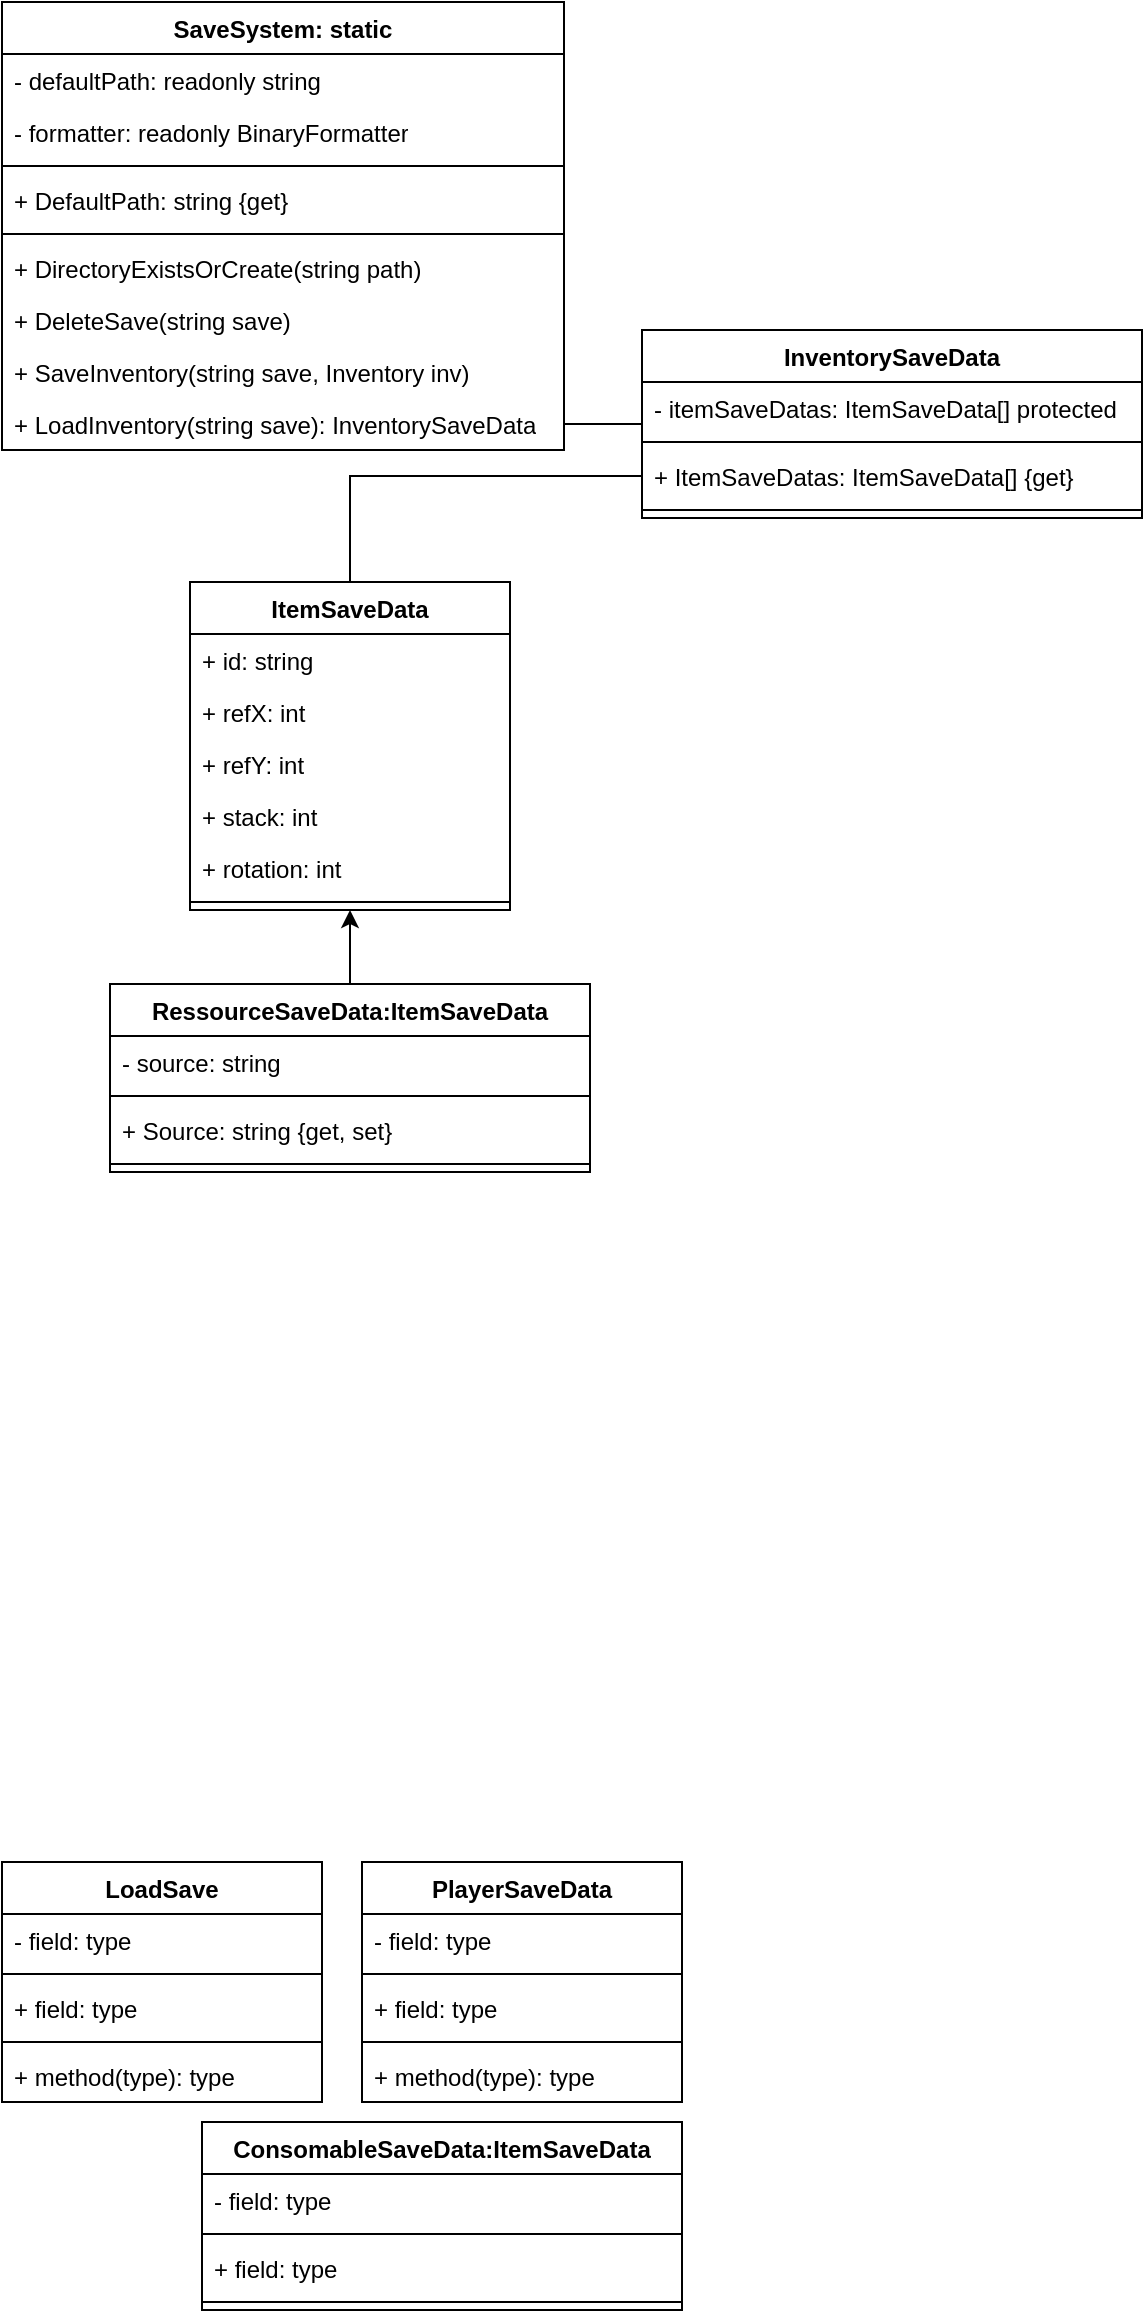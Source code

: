 <mxfile version="24.7.8">
  <diagram name="Save" id="L048hsaMPENTJ53aCuc8">
    <mxGraphModel dx="1166" dy="601" grid="1" gridSize="10" guides="1" tooltips="1" connect="1" arrows="1" fold="1" page="1" pageScale="1" pageWidth="827" pageHeight="1169" math="0" shadow="0">
      <root>
        <mxCell id="0" />
        <mxCell id="1" parent="0" />
        <mxCell id="sADjj1UEMNZOa19zWuti-1" value="SaveSystem: static" style="swimlane;fontStyle=1;align=center;verticalAlign=top;childLayout=stackLayout;horizontal=1;startSize=26;horizontalStack=0;resizeParent=1;resizeParentMax=0;resizeLast=0;collapsible=1;marginBottom=0;whiteSpace=wrap;html=1;" parent="1" vertex="1">
          <mxGeometry x="240" width="281" height="224" as="geometry" />
        </mxCell>
        <mxCell id="sADjj1UEMNZOa19zWuti-2" value="- defaultPath: readonly string" style="text;strokeColor=none;fillColor=none;align=left;verticalAlign=top;spacingLeft=4;spacingRight=4;overflow=hidden;rotatable=0;points=[[0,0.5],[1,0.5]];portConstraint=eastwest;whiteSpace=wrap;html=1;" parent="sADjj1UEMNZOa19zWuti-1" vertex="1">
          <mxGeometry y="26" width="281" height="26" as="geometry" />
        </mxCell>
        <mxCell id="sADjj1UEMNZOa19zWuti-43" value="- formatter: readonly BinaryFormatter" style="text;strokeColor=none;fillColor=none;align=left;verticalAlign=top;spacingLeft=4;spacingRight=4;overflow=hidden;rotatable=0;points=[[0,0.5],[1,0.5]];portConstraint=eastwest;whiteSpace=wrap;html=1;" parent="sADjj1UEMNZOa19zWuti-1" vertex="1">
          <mxGeometry y="52" width="281" height="26" as="geometry" />
        </mxCell>
        <mxCell id="sADjj1UEMNZOa19zWuti-5" value="" style="line;strokeWidth=1;fillColor=none;align=left;verticalAlign=middle;spacingTop=-1;spacingLeft=3;spacingRight=3;rotatable=0;labelPosition=right;points=[];portConstraint=eastwest;strokeColor=inherit;" parent="sADjj1UEMNZOa19zWuti-1" vertex="1">
          <mxGeometry y="78" width="281" height="8" as="geometry" />
        </mxCell>
        <mxCell id="sADjj1UEMNZOa19zWuti-6" value="+ DefaultPath: string {get}" style="text;strokeColor=none;fillColor=none;align=left;verticalAlign=top;spacingLeft=4;spacingRight=4;overflow=hidden;rotatable=0;points=[[0,0.5],[1,0.5]];portConstraint=eastwest;whiteSpace=wrap;html=1;" parent="sADjj1UEMNZOa19zWuti-1" vertex="1">
          <mxGeometry y="86" width="281" height="26" as="geometry" />
        </mxCell>
        <mxCell id="sADjj1UEMNZOa19zWuti-3" value="" style="line;strokeWidth=1;fillColor=none;align=left;verticalAlign=middle;spacingTop=-1;spacingLeft=3;spacingRight=3;rotatable=0;labelPosition=right;points=[];portConstraint=eastwest;strokeColor=inherit;" parent="sADjj1UEMNZOa19zWuti-1" vertex="1">
          <mxGeometry y="112" width="281" height="8" as="geometry" />
        </mxCell>
        <mxCell id="sADjj1UEMNZOa19zWuti-4" value="+ DirectoryExistsOrCreate(string path)" style="text;strokeColor=none;fillColor=none;align=left;verticalAlign=top;spacingLeft=4;spacingRight=4;overflow=hidden;rotatable=0;points=[[0,0.5],[1,0.5]];portConstraint=eastwest;whiteSpace=wrap;html=1;" parent="sADjj1UEMNZOa19zWuti-1" vertex="1">
          <mxGeometry y="120" width="281" height="26" as="geometry" />
        </mxCell>
        <mxCell id="sADjj1UEMNZOa19zWuti-45" value="+ DeleteSave(string save)" style="text;strokeColor=none;fillColor=none;align=left;verticalAlign=top;spacingLeft=4;spacingRight=4;overflow=hidden;rotatable=0;points=[[0,0.5],[1,0.5]];portConstraint=eastwest;whiteSpace=wrap;html=1;" parent="sADjj1UEMNZOa19zWuti-1" vertex="1">
          <mxGeometry y="146" width="281" height="26" as="geometry" />
        </mxCell>
        <mxCell id="sADjj1UEMNZOa19zWuti-44" value="+ SaveInventory(string save, Inventory inv)" style="text;strokeColor=none;fillColor=none;align=left;verticalAlign=top;spacingLeft=4;spacingRight=4;overflow=hidden;rotatable=0;points=[[0,0.5],[1,0.5]];portConstraint=eastwest;whiteSpace=wrap;html=1;" parent="sADjj1UEMNZOa19zWuti-1" vertex="1">
          <mxGeometry y="172" width="281" height="26" as="geometry" />
        </mxCell>
        <mxCell id="sADjj1UEMNZOa19zWuti-46" value="+ LoadInventory(string save):&amp;nbsp;InventorySaveData" style="text;strokeColor=none;fillColor=none;align=left;verticalAlign=top;spacingLeft=4;spacingRight=4;overflow=hidden;rotatable=0;points=[[0,0.5],[1,0.5]];portConstraint=eastwest;whiteSpace=wrap;html=1;" parent="sADjj1UEMNZOa19zWuti-1" vertex="1">
          <mxGeometry y="198" width="281" height="26" as="geometry" />
        </mxCell>
        <mxCell id="j6g-cvWiKngF-bModUQi-6" style="edgeStyle=orthogonalEdgeStyle;rounded=0;orthogonalLoop=1;jettySize=auto;html=1;" edge="1" parent="1" source="sADjj1UEMNZOa19zWuti-7" target="sADjj1UEMNZOa19zWuti-37">
          <mxGeometry relative="1" as="geometry" />
        </mxCell>
        <mxCell id="sADjj1UEMNZOa19zWuti-7" value="RessourceSaveData:ItemSaveData" style="swimlane;fontStyle=1;align=center;verticalAlign=top;childLayout=stackLayout;horizontal=1;startSize=26;horizontalStack=0;resizeParent=1;resizeParentMax=0;resizeLast=0;collapsible=1;marginBottom=0;whiteSpace=wrap;html=1;" parent="1" vertex="1">
          <mxGeometry x="294" y="491" width="240" height="94" as="geometry" />
        </mxCell>
        <mxCell id="sADjj1UEMNZOa19zWuti-8" value="- source: string" style="text;strokeColor=none;fillColor=none;align=left;verticalAlign=top;spacingLeft=4;spacingRight=4;overflow=hidden;rotatable=0;points=[[0,0.5],[1,0.5]];portConstraint=eastwest;whiteSpace=wrap;html=1;" parent="sADjj1UEMNZOa19zWuti-7" vertex="1">
          <mxGeometry y="26" width="240" height="26" as="geometry" />
        </mxCell>
        <mxCell id="sADjj1UEMNZOa19zWuti-9" value="" style="line;strokeWidth=1;fillColor=none;align=left;verticalAlign=middle;spacingTop=-1;spacingLeft=3;spacingRight=3;rotatable=0;labelPosition=right;points=[];portConstraint=eastwest;strokeColor=inherit;" parent="sADjj1UEMNZOa19zWuti-7" vertex="1">
          <mxGeometry y="52" width="240" height="8" as="geometry" />
        </mxCell>
        <mxCell id="sADjj1UEMNZOa19zWuti-10" value="+ Source: string {get, set}" style="text;strokeColor=none;fillColor=none;align=left;verticalAlign=top;spacingLeft=4;spacingRight=4;overflow=hidden;rotatable=0;points=[[0,0.5],[1,0.5]];portConstraint=eastwest;whiteSpace=wrap;html=1;" parent="sADjj1UEMNZOa19zWuti-7" vertex="1">
          <mxGeometry y="60" width="240" height="26" as="geometry" />
        </mxCell>
        <mxCell id="sADjj1UEMNZOa19zWuti-11" value="" style="line;strokeWidth=1;fillColor=none;align=left;verticalAlign=middle;spacingTop=-1;spacingLeft=3;spacingRight=3;rotatable=0;labelPosition=right;points=[];portConstraint=eastwest;strokeColor=inherit;" parent="sADjj1UEMNZOa19zWuti-7" vertex="1">
          <mxGeometry y="86" width="240" height="8" as="geometry" />
        </mxCell>
        <mxCell id="sADjj1UEMNZOa19zWuti-13" value="LoadSave" style="swimlane;fontStyle=1;align=center;verticalAlign=top;childLayout=stackLayout;horizontal=1;startSize=26;horizontalStack=0;resizeParent=1;resizeParentMax=0;resizeLast=0;collapsible=1;marginBottom=0;whiteSpace=wrap;html=1;" parent="1" vertex="1">
          <mxGeometry x="240" y="930" width="160" height="120" as="geometry" />
        </mxCell>
        <mxCell id="sADjj1UEMNZOa19zWuti-14" value="- field: type" style="text;strokeColor=none;fillColor=none;align=left;verticalAlign=top;spacingLeft=4;spacingRight=4;overflow=hidden;rotatable=0;points=[[0,0.5],[1,0.5]];portConstraint=eastwest;whiteSpace=wrap;html=1;" parent="sADjj1UEMNZOa19zWuti-13" vertex="1">
          <mxGeometry y="26" width="160" height="26" as="geometry" />
        </mxCell>
        <mxCell id="sADjj1UEMNZOa19zWuti-15" value="" style="line;strokeWidth=1;fillColor=none;align=left;verticalAlign=middle;spacingTop=-1;spacingLeft=3;spacingRight=3;rotatable=0;labelPosition=right;points=[];portConstraint=eastwest;strokeColor=inherit;" parent="sADjj1UEMNZOa19zWuti-13" vertex="1">
          <mxGeometry y="52" width="160" height="8" as="geometry" />
        </mxCell>
        <mxCell id="sADjj1UEMNZOa19zWuti-16" value="+ field: type" style="text;strokeColor=none;fillColor=none;align=left;verticalAlign=top;spacingLeft=4;spacingRight=4;overflow=hidden;rotatable=0;points=[[0,0.5],[1,0.5]];portConstraint=eastwest;whiteSpace=wrap;html=1;" parent="sADjj1UEMNZOa19zWuti-13" vertex="1">
          <mxGeometry y="60" width="160" height="26" as="geometry" />
        </mxCell>
        <mxCell id="sADjj1UEMNZOa19zWuti-17" value="" style="line;strokeWidth=1;fillColor=none;align=left;verticalAlign=middle;spacingTop=-1;spacingLeft=3;spacingRight=3;rotatable=0;labelPosition=right;points=[];portConstraint=eastwest;strokeColor=inherit;" parent="sADjj1UEMNZOa19zWuti-13" vertex="1">
          <mxGeometry y="86" width="160" height="8" as="geometry" />
        </mxCell>
        <mxCell id="sADjj1UEMNZOa19zWuti-18" value="+ method(type): type" style="text;strokeColor=none;fillColor=none;align=left;verticalAlign=top;spacingLeft=4;spacingRight=4;overflow=hidden;rotatable=0;points=[[0,0.5],[1,0.5]];portConstraint=eastwest;whiteSpace=wrap;html=1;" parent="sADjj1UEMNZOa19zWuti-13" vertex="1">
          <mxGeometry y="94" width="160" height="26" as="geometry" />
        </mxCell>
        <mxCell id="sADjj1UEMNZOa19zWuti-19" value="InventorySaveData" style="swimlane;fontStyle=1;align=center;verticalAlign=top;childLayout=stackLayout;horizontal=1;startSize=26;horizontalStack=0;resizeParent=1;resizeParentMax=0;resizeLast=0;collapsible=1;marginBottom=0;whiteSpace=wrap;html=1;" parent="1" vertex="1">
          <mxGeometry x="560" y="164" width="250" height="94" as="geometry" />
        </mxCell>
        <mxCell id="sADjj1UEMNZOa19zWuti-20" value="- itemSaveDatas: ItemSaveData[] protected" style="text;strokeColor=none;fillColor=none;align=left;verticalAlign=top;spacingLeft=4;spacingRight=4;overflow=hidden;rotatable=0;points=[[0,0.5],[1,0.5]];portConstraint=eastwest;whiteSpace=wrap;html=1;" parent="sADjj1UEMNZOa19zWuti-19" vertex="1">
          <mxGeometry y="26" width="250" height="26" as="geometry" />
        </mxCell>
        <mxCell id="sADjj1UEMNZOa19zWuti-21" value="" style="line;strokeWidth=1;fillColor=none;align=left;verticalAlign=middle;spacingTop=-1;spacingLeft=3;spacingRight=3;rotatable=0;labelPosition=right;points=[];portConstraint=eastwest;strokeColor=inherit;" parent="sADjj1UEMNZOa19zWuti-19" vertex="1">
          <mxGeometry y="52" width="250" height="8" as="geometry" />
        </mxCell>
        <mxCell id="sADjj1UEMNZOa19zWuti-22" value="+ ItemSaveDatas: ItemSaveData[] {get}" style="text;strokeColor=none;fillColor=none;align=left;verticalAlign=top;spacingLeft=4;spacingRight=4;overflow=hidden;rotatable=0;points=[[0,0.5],[1,0.5]];portConstraint=eastwest;whiteSpace=wrap;html=1;" parent="sADjj1UEMNZOa19zWuti-19" vertex="1">
          <mxGeometry y="60" width="250" height="26" as="geometry" />
        </mxCell>
        <mxCell id="sADjj1UEMNZOa19zWuti-23" value="" style="line;strokeWidth=1;fillColor=none;align=left;verticalAlign=middle;spacingTop=-1;spacingLeft=3;spacingRight=3;rotatable=0;labelPosition=right;points=[];portConstraint=eastwest;strokeColor=inherit;" parent="sADjj1UEMNZOa19zWuti-19" vertex="1">
          <mxGeometry y="86" width="250" height="8" as="geometry" />
        </mxCell>
        <mxCell id="sADjj1UEMNZOa19zWuti-25" value="ConsomableSaveData:ItemSaveData" style="swimlane;fontStyle=1;align=center;verticalAlign=top;childLayout=stackLayout;horizontal=1;startSize=26;horizontalStack=0;resizeParent=1;resizeParentMax=0;resizeLast=0;collapsible=1;marginBottom=0;whiteSpace=wrap;html=1;" parent="1" vertex="1">
          <mxGeometry x="340" y="1060" width="240" height="94" as="geometry" />
        </mxCell>
        <mxCell id="sADjj1UEMNZOa19zWuti-26" value="- field: type" style="text;strokeColor=none;fillColor=none;align=left;verticalAlign=top;spacingLeft=4;spacingRight=4;overflow=hidden;rotatable=0;points=[[0,0.5],[1,0.5]];portConstraint=eastwest;whiteSpace=wrap;html=1;" parent="sADjj1UEMNZOa19zWuti-25" vertex="1">
          <mxGeometry y="26" width="240" height="26" as="geometry" />
        </mxCell>
        <mxCell id="sADjj1UEMNZOa19zWuti-27" value="" style="line;strokeWidth=1;fillColor=none;align=left;verticalAlign=middle;spacingTop=-1;spacingLeft=3;spacingRight=3;rotatable=0;labelPosition=right;points=[];portConstraint=eastwest;strokeColor=inherit;" parent="sADjj1UEMNZOa19zWuti-25" vertex="1">
          <mxGeometry y="52" width="240" height="8" as="geometry" />
        </mxCell>
        <mxCell id="sADjj1UEMNZOa19zWuti-28" value="+ field: type" style="text;strokeColor=none;fillColor=none;align=left;verticalAlign=top;spacingLeft=4;spacingRight=4;overflow=hidden;rotatable=0;points=[[0,0.5],[1,0.5]];portConstraint=eastwest;whiteSpace=wrap;html=1;" parent="sADjj1UEMNZOa19zWuti-25" vertex="1">
          <mxGeometry y="60" width="240" height="26" as="geometry" />
        </mxCell>
        <mxCell id="sADjj1UEMNZOa19zWuti-29" value="" style="line;strokeWidth=1;fillColor=none;align=left;verticalAlign=middle;spacingTop=-1;spacingLeft=3;spacingRight=3;rotatable=0;labelPosition=right;points=[];portConstraint=eastwest;strokeColor=inherit;" parent="sADjj1UEMNZOa19zWuti-25" vertex="1">
          <mxGeometry y="86" width="240" height="8" as="geometry" />
        </mxCell>
        <mxCell id="sADjj1UEMNZOa19zWuti-31" value="PlayerSaveData" style="swimlane;fontStyle=1;align=center;verticalAlign=top;childLayout=stackLayout;horizontal=1;startSize=26;horizontalStack=0;resizeParent=1;resizeParentMax=0;resizeLast=0;collapsible=1;marginBottom=0;whiteSpace=wrap;html=1;" parent="1" vertex="1">
          <mxGeometry x="420" y="930" width="160" height="120" as="geometry" />
        </mxCell>
        <mxCell id="sADjj1UEMNZOa19zWuti-32" value="- field: type" style="text;strokeColor=none;fillColor=none;align=left;verticalAlign=top;spacingLeft=4;spacingRight=4;overflow=hidden;rotatable=0;points=[[0,0.5],[1,0.5]];portConstraint=eastwest;whiteSpace=wrap;html=1;" parent="sADjj1UEMNZOa19zWuti-31" vertex="1">
          <mxGeometry y="26" width="160" height="26" as="geometry" />
        </mxCell>
        <mxCell id="sADjj1UEMNZOa19zWuti-33" value="" style="line;strokeWidth=1;fillColor=none;align=left;verticalAlign=middle;spacingTop=-1;spacingLeft=3;spacingRight=3;rotatable=0;labelPosition=right;points=[];portConstraint=eastwest;strokeColor=inherit;" parent="sADjj1UEMNZOa19zWuti-31" vertex="1">
          <mxGeometry y="52" width="160" height="8" as="geometry" />
        </mxCell>
        <mxCell id="sADjj1UEMNZOa19zWuti-34" value="+ field: type" style="text;strokeColor=none;fillColor=none;align=left;verticalAlign=top;spacingLeft=4;spacingRight=4;overflow=hidden;rotatable=0;points=[[0,0.5],[1,0.5]];portConstraint=eastwest;whiteSpace=wrap;html=1;" parent="sADjj1UEMNZOa19zWuti-31" vertex="1">
          <mxGeometry y="60" width="160" height="26" as="geometry" />
        </mxCell>
        <mxCell id="sADjj1UEMNZOa19zWuti-35" value="" style="line;strokeWidth=1;fillColor=none;align=left;verticalAlign=middle;spacingTop=-1;spacingLeft=3;spacingRight=3;rotatable=0;labelPosition=right;points=[];portConstraint=eastwest;strokeColor=inherit;" parent="sADjj1UEMNZOa19zWuti-31" vertex="1">
          <mxGeometry y="86" width="160" height="8" as="geometry" />
        </mxCell>
        <mxCell id="sADjj1UEMNZOa19zWuti-36" value="+ method(type): type" style="text;strokeColor=none;fillColor=none;align=left;verticalAlign=top;spacingLeft=4;spacingRight=4;overflow=hidden;rotatable=0;points=[[0,0.5],[1,0.5]];portConstraint=eastwest;whiteSpace=wrap;html=1;" parent="sADjj1UEMNZOa19zWuti-31" vertex="1">
          <mxGeometry y="94" width="160" height="26" as="geometry" />
        </mxCell>
        <mxCell id="sADjj1UEMNZOa19zWuti-37" value="ItemSaveData" style="swimlane;fontStyle=1;align=center;verticalAlign=top;childLayout=stackLayout;horizontal=1;startSize=26;horizontalStack=0;resizeParent=1;resizeParentMax=0;resizeLast=0;collapsible=1;marginBottom=0;whiteSpace=wrap;html=1;" parent="1" vertex="1">
          <mxGeometry x="334" y="290" width="160" height="164" as="geometry" />
        </mxCell>
        <mxCell id="j6g-cvWiKngF-bModUQi-1" value="+ id: string" style="text;strokeColor=none;fillColor=none;align=left;verticalAlign=top;spacingLeft=4;spacingRight=4;overflow=hidden;rotatable=0;points=[[0,0.5],[1,0.5]];portConstraint=eastwest;whiteSpace=wrap;html=1;" vertex="1" parent="sADjj1UEMNZOa19zWuti-37">
          <mxGeometry y="26" width="160" height="26" as="geometry" />
        </mxCell>
        <mxCell id="sADjj1UEMNZOa19zWuti-40" value="+ refX: int" style="text;strokeColor=none;fillColor=none;align=left;verticalAlign=top;spacingLeft=4;spacingRight=4;overflow=hidden;rotatable=0;points=[[0,0.5],[1,0.5]];portConstraint=eastwest;whiteSpace=wrap;html=1;" parent="sADjj1UEMNZOa19zWuti-37" vertex="1">
          <mxGeometry y="52" width="160" height="26" as="geometry" />
        </mxCell>
        <mxCell id="j6g-cvWiKngF-bModUQi-3" value="+ refY: int" style="text;strokeColor=none;fillColor=none;align=left;verticalAlign=top;spacingLeft=4;spacingRight=4;overflow=hidden;rotatable=0;points=[[0,0.5],[1,0.5]];portConstraint=eastwest;whiteSpace=wrap;html=1;" vertex="1" parent="sADjj1UEMNZOa19zWuti-37">
          <mxGeometry y="78" width="160" height="26" as="geometry" />
        </mxCell>
        <mxCell id="j6g-cvWiKngF-bModUQi-4" value="+ stack: int" style="text;strokeColor=none;fillColor=none;align=left;verticalAlign=top;spacingLeft=4;spacingRight=4;overflow=hidden;rotatable=0;points=[[0,0.5],[1,0.5]];portConstraint=eastwest;whiteSpace=wrap;html=1;" vertex="1" parent="sADjj1UEMNZOa19zWuti-37">
          <mxGeometry y="104" width="160" height="26" as="geometry" />
        </mxCell>
        <mxCell id="j6g-cvWiKngF-bModUQi-2" value="+ rotation: int" style="text;strokeColor=none;fillColor=none;align=left;verticalAlign=top;spacingLeft=4;spacingRight=4;overflow=hidden;rotatable=0;points=[[0,0.5],[1,0.5]];portConstraint=eastwest;whiteSpace=wrap;html=1;" vertex="1" parent="sADjj1UEMNZOa19zWuti-37">
          <mxGeometry y="130" width="160" height="26" as="geometry" />
        </mxCell>
        <mxCell id="sADjj1UEMNZOa19zWuti-41" value="" style="line;strokeWidth=1;fillColor=none;align=left;verticalAlign=middle;spacingTop=-1;spacingLeft=3;spacingRight=3;rotatable=0;labelPosition=right;points=[];portConstraint=eastwest;strokeColor=inherit;" parent="sADjj1UEMNZOa19zWuti-37" vertex="1">
          <mxGeometry y="156" width="160" height="8" as="geometry" />
        </mxCell>
        <mxCell id="j6g-cvWiKngF-bModUQi-5" style="edgeStyle=orthogonalEdgeStyle;rounded=0;orthogonalLoop=1;jettySize=auto;html=1;endArrow=none;endFill=0;" edge="1" parent="1" source="sADjj1UEMNZOa19zWuti-19" target="sADjj1UEMNZOa19zWuti-46">
          <mxGeometry relative="1" as="geometry" />
        </mxCell>
        <mxCell id="j6g-cvWiKngF-bModUQi-7" style="edgeStyle=orthogonalEdgeStyle;rounded=0;orthogonalLoop=1;jettySize=auto;html=1;endArrow=none;endFill=0;strokeWidth=1;endSize=12;" edge="1" parent="1" source="sADjj1UEMNZOa19zWuti-37" target="sADjj1UEMNZOa19zWuti-22">
          <mxGeometry relative="1" as="geometry" />
        </mxCell>
      </root>
    </mxGraphModel>
  </diagram>
</mxfile>
